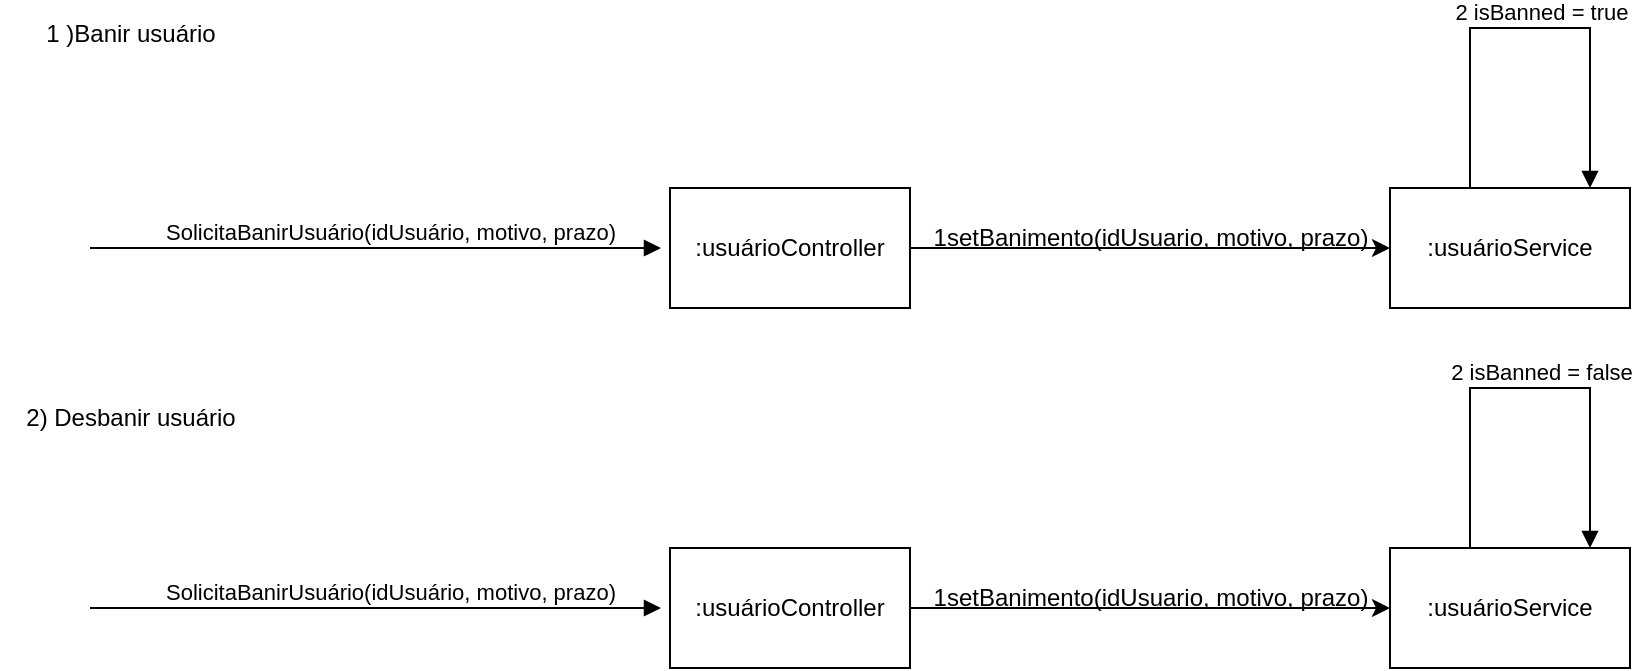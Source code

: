 <mxfile version="27.0.6">
  <diagram name="Página-1" id="y4jfX4Cmxaxlos9lM9Ml">
    <mxGraphModel dx="1861" dy="587" grid="1" gridSize="10" guides="1" tooltips="1" connect="1" arrows="1" fold="1" page="1" pageScale="1" pageWidth="827" pageHeight="1169" math="0" shadow="0">
      <root>
        <mxCell id="0" />
        <mxCell id="1" parent="0" />
        <mxCell id="JGxX1QbOPggpfTRsIjnp-18" style="edgeStyle=orthogonalEdgeStyle;rounded=0;orthogonalLoop=1;jettySize=auto;html=1;exitX=1;exitY=0.5;exitDx=0;exitDy=0;entryX=0;entryY=0.5;entryDx=0;entryDy=0;" edge="1" parent="1" source="JGxX1QbOPggpfTRsIjnp-14" target="JGxX1QbOPggpfTRsIjnp-17">
          <mxGeometry relative="1" as="geometry" />
        </mxCell>
        <mxCell id="JGxX1QbOPggpfTRsIjnp-14" value=":usuárioController" style="rounded=0;whiteSpace=wrap;html=1;" vertex="1" parent="1">
          <mxGeometry x="330" y="130" width="120" height="60" as="geometry" />
        </mxCell>
        <mxCell id="JGxX1QbOPggpfTRsIjnp-15" value="1 )Banir usuário" style="text;html=1;align=center;verticalAlign=middle;resizable=0;points=[];autosize=1;strokeColor=none;fillColor=none;" vertex="1" parent="1">
          <mxGeometry x="5" y="38" width="110" height="30" as="geometry" />
        </mxCell>
        <mxCell id="JGxX1QbOPggpfTRsIjnp-16" value="SolicitaBanirUsuário(idUsuário, motivo, prazo)" style="verticalAlign=bottom;edgeStyle=elbowEdgeStyle;elbow=vertical;curved=0;rounded=0;endArrow=block;" edge="1" parent="1">
          <mxGeometry x="0.056" y="-1" relative="1" as="geometry">
            <Array as="points">
              <mxPoint x="196.5" y="160" />
            </Array>
            <mxPoint x="40" y="160" as="sourcePoint" />
            <mxPoint x="325.5" y="160" as="targetPoint" />
            <mxPoint as="offset" />
          </mxGeometry>
        </mxCell>
        <mxCell id="JGxX1QbOPggpfTRsIjnp-17" value=":usuárioService" style="rounded=0;whiteSpace=wrap;html=1;" vertex="1" parent="1">
          <mxGeometry x="690" y="130" width="120" height="60" as="geometry" />
        </mxCell>
        <mxCell id="JGxX1QbOPggpfTRsIjnp-19" value="1setBanimento(idUsuario, motivo, prazo)" style="text;html=1;align=center;verticalAlign=middle;resizable=0;points=[];autosize=1;strokeColor=none;fillColor=none;" vertex="1" parent="1">
          <mxGeometry x="450" y="140" width="240" height="30" as="geometry" />
        </mxCell>
        <mxCell id="JGxX1QbOPggpfTRsIjnp-20" style="edgeStyle=orthogonalEdgeStyle;rounded=0;orthogonalLoop=1;jettySize=auto;html=1;exitX=1;exitY=0.5;exitDx=0;exitDy=0;entryX=0;entryY=0.5;entryDx=0;entryDy=0;" edge="1" parent="1" source="JGxX1QbOPggpfTRsIjnp-21" target="JGxX1QbOPggpfTRsIjnp-23">
          <mxGeometry relative="1" as="geometry" />
        </mxCell>
        <mxCell id="JGxX1QbOPggpfTRsIjnp-21" value=":usuárioController" style="rounded=0;whiteSpace=wrap;html=1;" vertex="1" parent="1">
          <mxGeometry x="330" y="310" width="120" height="60" as="geometry" />
        </mxCell>
        <mxCell id="JGxX1QbOPggpfTRsIjnp-22" value="SolicitaBanirUsuário(idUsuário, motivo, prazo)" style="verticalAlign=bottom;edgeStyle=elbowEdgeStyle;elbow=vertical;curved=0;rounded=0;endArrow=block;" edge="1" parent="1">
          <mxGeometry x="0.056" y="-1" relative="1" as="geometry">
            <Array as="points">
              <mxPoint x="196.5" y="340" />
            </Array>
            <mxPoint x="40" y="340" as="sourcePoint" />
            <mxPoint x="325.5" y="340" as="targetPoint" />
            <mxPoint as="offset" />
          </mxGeometry>
        </mxCell>
        <mxCell id="JGxX1QbOPggpfTRsIjnp-23" value=":usuárioService" style="rounded=0;whiteSpace=wrap;html=1;" vertex="1" parent="1">
          <mxGeometry x="690" y="310" width="120" height="60" as="geometry" />
        </mxCell>
        <mxCell id="JGxX1QbOPggpfTRsIjnp-24" value="1setBanimento(idUsuario, motivo, prazo)" style="text;html=1;align=center;verticalAlign=middle;resizable=0;points=[];autosize=1;strokeColor=none;fillColor=none;" vertex="1" parent="1">
          <mxGeometry x="450" y="320" width="240" height="30" as="geometry" />
        </mxCell>
        <mxCell id="JGxX1QbOPggpfTRsIjnp-25" value="2) Desbanir usuário" style="text;html=1;align=center;verticalAlign=middle;resizable=0;points=[];autosize=1;strokeColor=none;fillColor=none;" vertex="1" parent="1">
          <mxGeometry x="-5" y="230" width="130" height="30" as="geometry" />
        </mxCell>
        <mxCell id="JGxX1QbOPggpfTRsIjnp-27" value="2 isBanned = true" style="verticalAlign=bottom;edgeStyle=elbowEdgeStyle;elbow=vertical;curved=0;rounded=0;endArrow=block;exitX=0.25;exitY=0;exitDx=0;exitDy=0;entryX=0.75;entryY=0;entryDx=0;entryDy=0;" edge="1" parent="1">
          <mxGeometry x="0.056" y="-1" relative="1" as="geometry">
            <Array as="points">
              <mxPoint x="770" y="50" />
            </Array>
            <mxPoint x="730" y="130" as="sourcePoint" />
            <mxPoint x="790" y="130" as="targetPoint" />
            <mxPoint as="offset" />
          </mxGeometry>
        </mxCell>
        <mxCell id="JGxX1QbOPggpfTRsIjnp-28" value="2 isBanned = false" style="verticalAlign=bottom;edgeStyle=elbowEdgeStyle;elbow=vertical;curved=0;rounded=0;endArrow=block;exitX=0.25;exitY=0;exitDx=0;exitDy=0;entryX=0.75;entryY=0;entryDx=0;entryDy=0;" edge="1" parent="1">
          <mxGeometry x="0.056" y="-1" relative="1" as="geometry">
            <Array as="points">
              <mxPoint x="770" y="230" />
            </Array>
            <mxPoint x="730" y="310" as="sourcePoint" />
            <mxPoint x="790" y="310" as="targetPoint" />
            <mxPoint as="offset" />
          </mxGeometry>
        </mxCell>
      </root>
    </mxGraphModel>
  </diagram>
</mxfile>
